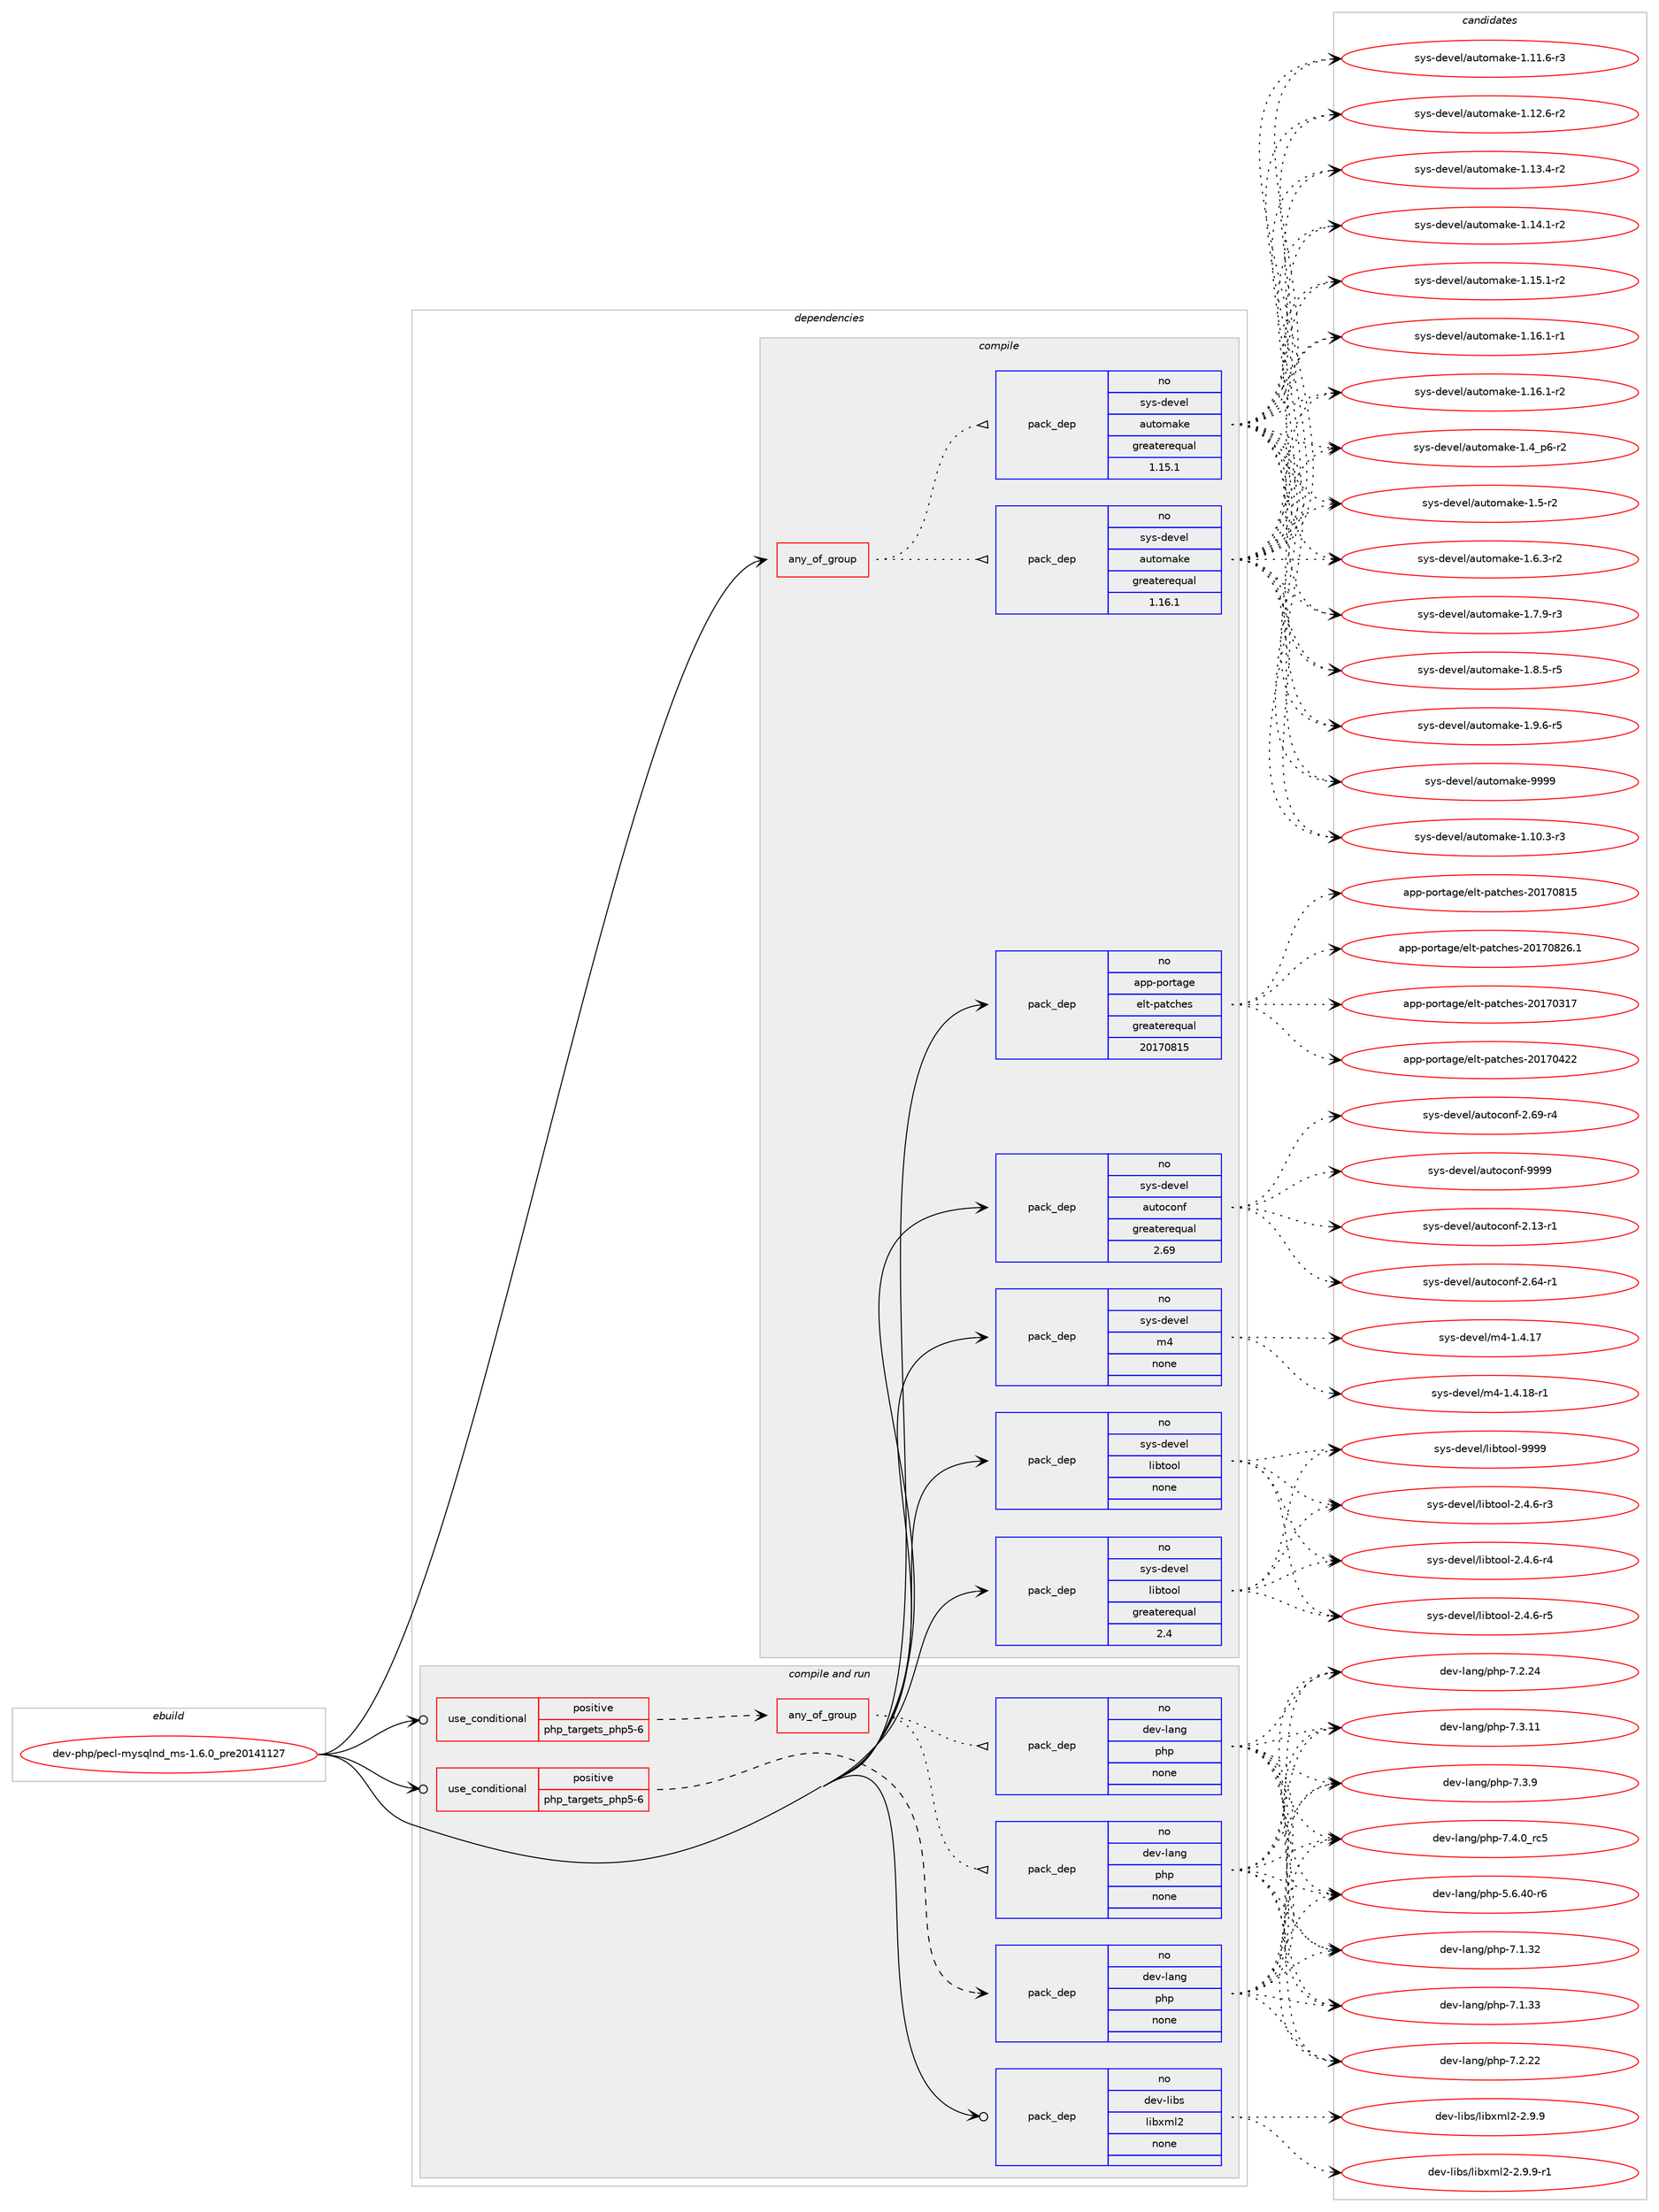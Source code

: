 digraph prolog {

# *************
# Graph options
# *************

newrank=true;
concentrate=true;
compound=true;
graph [rankdir=LR,fontname=Helvetica,fontsize=10,ranksep=1.5];#, ranksep=2.5, nodesep=0.2];
edge  [arrowhead=vee];
node  [fontname=Helvetica,fontsize=10];

# **********
# The ebuild
# **********

subgraph cluster_leftcol {
color=gray;
rank=same;
label=<<i>ebuild</i>>;
id [label="dev-php/pecl-mysqlnd_ms-1.6.0_pre20141127", color=red, width=4, href="../dev-php/pecl-mysqlnd_ms-1.6.0_pre20141127.svg"];
}

# ****************
# The dependencies
# ****************

subgraph cluster_midcol {
color=gray;
label=<<i>dependencies</i>>;
subgraph cluster_compile {
fillcolor="#eeeeee";
style=filled;
label=<<i>compile</i>>;
subgraph any11352 {
dependency590613 [label=<<TABLE BORDER="0" CELLBORDER="1" CELLSPACING="0" CELLPADDING="4"><TR><TD CELLPADDING="10">any_of_group</TD></TR></TABLE>>, shape=none, color=red];subgraph pack443832 {
dependency590614 [label=<<TABLE BORDER="0" CELLBORDER="1" CELLSPACING="0" CELLPADDING="4" WIDTH="220"><TR><TD ROWSPAN="6" CELLPADDING="30">pack_dep</TD></TR><TR><TD WIDTH="110">no</TD></TR><TR><TD>sys-devel</TD></TR><TR><TD>automake</TD></TR><TR><TD>greaterequal</TD></TR><TR><TD>1.16.1</TD></TR></TABLE>>, shape=none, color=blue];
}
dependency590613:e -> dependency590614:w [weight=20,style="dotted",arrowhead="oinv"];
subgraph pack443833 {
dependency590615 [label=<<TABLE BORDER="0" CELLBORDER="1" CELLSPACING="0" CELLPADDING="4" WIDTH="220"><TR><TD ROWSPAN="6" CELLPADDING="30">pack_dep</TD></TR><TR><TD WIDTH="110">no</TD></TR><TR><TD>sys-devel</TD></TR><TR><TD>automake</TD></TR><TR><TD>greaterequal</TD></TR><TR><TD>1.15.1</TD></TR></TABLE>>, shape=none, color=blue];
}
dependency590613:e -> dependency590615:w [weight=20,style="dotted",arrowhead="oinv"];
}
id:e -> dependency590613:w [weight=20,style="solid",arrowhead="vee"];
subgraph pack443834 {
dependency590616 [label=<<TABLE BORDER="0" CELLBORDER="1" CELLSPACING="0" CELLPADDING="4" WIDTH="220"><TR><TD ROWSPAN="6" CELLPADDING="30">pack_dep</TD></TR><TR><TD WIDTH="110">no</TD></TR><TR><TD>app-portage</TD></TR><TR><TD>elt-patches</TD></TR><TR><TD>greaterequal</TD></TR><TR><TD>20170815</TD></TR></TABLE>>, shape=none, color=blue];
}
id:e -> dependency590616:w [weight=20,style="solid",arrowhead="vee"];
subgraph pack443835 {
dependency590617 [label=<<TABLE BORDER="0" CELLBORDER="1" CELLSPACING="0" CELLPADDING="4" WIDTH="220"><TR><TD ROWSPAN="6" CELLPADDING="30">pack_dep</TD></TR><TR><TD WIDTH="110">no</TD></TR><TR><TD>sys-devel</TD></TR><TR><TD>autoconf</TD></TR><TR><TD>greaterequal</TD></TR><TR><TD>2.69</TD></TR></TABLE>>, shape=none, color=blue];
}
id:e -> dependency590617:w [weight=20,style="solid",arrowhead="vee"];
subgraph pack443836 {
dependency590618 [label=<<TABLE BORDER="0" CELLBORDER="1" CELLSPACING="0" CELLPADDING="4" WIDTH="220"><TR><TD ROWSPAN="6" CELLPADDING="30">pack_dep</TD></TR><TR><TD WIDTH="110">no</TD></TR><TR><TD>sys-devel</TD></TR><TR><TD>libtool</TD></TR><TR><TD>greaterequal</TD></TR><TR><TD>2.4</TD></TR></TABLE>>, shape=none, color=blue];
}
id:e -> dependency590618:w [weight=20,style="solid",arrowhead="vee"];
subgraph pack443837 {
dependency590619 [label=<<TABLE BORDER="0" CELLBORDER="1" CELLSPACING="0" CELLPADDING="4" WIDTH="220"><TR><TD ROWSPAN="6" CELLPADDING="30">pack_dep</TD></TR><TR><TD WIDTH="110">no</TD></TR><TR><TD>sys-devel</TD></TR><TR><TD>libtool</TD></TR><TR><TD>none</TD></TR><TR><TD></TD></TR></TABLE>>, shape=none, color=blue];
}
id:e -> dependency590619:w [weight=20,style="solid",arrowhead="vee"];
subgraph pack443838 {
dependency590620 [label=<<TABLE BORDER="0" CELLBORDER="1" CELLSPACING="0" CELLPADDING="4" WIDTH="220"><TR><TD ROWSPAN="6" CELLPADDING="30">pack_dep</TD></TR><TR><TD WIDTH="110">no</TD></TR><TR><TD>sys-devel</TD></TR><TR><TD>m4</TD></TR><TR><TD>none</TD></TR><TR><TD></TD></TR></TABLE>>, shape=none, color=blue];
}
id:e -> dependency590620:w [weight=20,style="solid",arrowhead="vee"];
}
subgraph cluster_compileandrun {
fillcolor="#eeeeee";
style=filled;
label=<<i>compile and run</i>>;
subgraph cond135064 {
dependency590621 [label=<<TABLE BORDER="0" CELLBORDER="1" CELLSPACING="0" CELLPADDING="4"><TR><TD ROWSPAN="3" CELLPADDING="10">use_conditional</TD></TR><TR><TD>positive</TD></TR><TR><TD>php_targets_php5-6</TD></TR></TABLE>>, shape=none, color=red];
subgraph any11353 {
dependency590622 [label=<<TABLE BORDER="0" CELLBORDER="1" CELLSPACING="0" CELLPADDING="4"><TR><TD CELLPADDING="10">any_of_group</TD></TR></TABLE>>, shape=none, color=red];subgraph pack443839 {
dependency590623 [label=<<TABLE BORDER="0" CELLBORDER="1" CELLSPACING="0" CELLPADDING="4" WIDTH="220"><TR><TD ROWSPAN="6" CELLPADDING="30">pack_dep</TD></TR><TR><TD WIDTH="110">no</TD></TR><TR><TD>dev-lang</TD></TR><TR><TD>php</TD></TR><TR><TD>none</TD></TR><TR><TD></TD></TR></TABLE>>, shape=none, color=blue];
}
dependency590622:e -> dependency590623:w [weight=20,style="dotted",arrowhead="oinv"];
subgraph pack443840 {
dependency590624 [label=<<TABLE BORDER="0" CELLBORDER="1" CELLSPACING="0" CELLPADDING="4" WIDTH="220"><TR><TD ROWSPAN="6" CELLPADDING="30">pack_dep</TD></TR><TR><TD WIDTH="110">no</TD></TR><TR><TD>dev-lang</TD></TR><TR><TD>php</TD></TR><TR><TD>none</TD></TR><TR><TD></TD></TR></TABLE>>, shape=none, color=blue];
}
dependency590622:e -> dependency590624:w [weight=20,style="dotted",arrowhead="oinv"];
}
dependency590621:e -> dependency590622:w [weight=20,style="dashed",arrowhead="vee"];
}
id:e -> dependency590621:w [weight=20,style="solid",arrowhead="odotvee"];
subgraph cond135065 {
dependency590625 [label=<<TABLE BORDER="0" CELLBORDER="1" CELLSPACING="0" CELLPADDING="4"><TR><TD ROWSPAN="3" CELLPADDING="10">use_conditional</TD></TR><TR><TD>positive</TD></TR><TR><TD>php_targets_php5-6</TD></TR></TABLE>>, shape=none, color=red];
subgraph pack443841 {
dependency590626 [label=<<TABLE BORDER="0" CELLBORDER="1" CELLSPACING="0" CELLPADDING="4" WIDTH="220"><TR><TD ROWSPAN="6" CELLPADDING="30">pack_dep</TD></TR><TR><TD WIDTH="110">no</TD></TR><TR><TD>dev-lang</TD></TR><TR><TD>php</TD></TR><TR><TD>none</TD></TR><TR><TD></TD></TR></TABLE>>, shape=none, color=blue];
}
dependency590625:e -> dependency590626:w [weight=20,style="dashed",arrowhead="vee"];
}
id:e -> dependency590625:w [weight=20,style="solid",arrowhead="odotvee"];
subgraph pack443842 {
dependency590627 [label=<<TABLE BORDER="0" CELLBORDER="1" CELLSPACING="0" CELLPADDING="4" WIDTH="220"><TR><TD ROWSPAN="6" CELLPADDING="30">pack_dep</TD></TR><TR><TD WIDTH="110">no</TD></TR><TR><TD>dev-libs</TD></TR><TR><TD>libxml2</TD></TR><TR><TD>none</TD></TR><TR><TD></TD></TR></TABLE>>, shape=none, color=blue];
}
id:e -> dependency590627:w [weight=20,style="solid",arrowhead="odotvee"];
}
subgraph cluster_run {
fillcolor="#eeeeee";
style=filled;
label=<<i>run</i>>;
}
}

# **************
# The candidates
# **************

subgraph cluster_choices {
rank=same;
color=gray;
label=<<i>candidates</i>>;

subgraph choice443832 {
color=black;
nodesep=1;
choice11512111545100101118101108479711711611110997107101454946494846514511451 [label="sys-devel/automake-1.10.3-r3", color=red, width=4,href="../sys-devel/automake-1.10.3-r3.svg"];
choice11512111545100101118101108479711711611110997107101454946494946544511451 [label="sys-devel/automake-1.11.6-r3", color=red, width=4,href="../sys-devel/automake-1.11.6-r3.svg"];
choice11512111545100101118101108479711711611110997107101454946495046544511450 [label="sys-devel/automake-1.12.6-r2", color=red, width=4,href="../sys-devel/automake-1.12.6-r2.svg"];
choice11512111545100101118101108479711711611110997107101454946495146524511450 [label="sys-devel/automake-1.13.4-r2", color=red, width=4,href="../sys-devel/automake-1.13.4-r2.svg"];
choice11512111545100101118101108479711711611110997107101454946495246494511450 [label="sys-devel/automake-1.14.1-r2", color=red, width=4,href="../sys-devel/automake-1.14.1-r2.svg"];
choice11512111545100101118101108479711711611110997107101454946495346494511450 [label="sys-devel/automake-1.15.1-r2", color=red, width=4,href="../sys-devel/automake-1.15.1-r2.svg"];
choice11512111545100101118101108479711711611110997107101454946495446494511449 [label="sys-devel/automake-1.16.1-r1", color=red, width=4,href="../sys-devel/automake-1.16.1-r1.svg"];
choice11512111545100101118101108479711711611110997107101454946495446494511450 [label="sys-devel/automake-1.16.1-r2", color=red, width=4,href="../sys-devel/automake-1.16.1-r2.svg"];
choice115121115451001011181011084797117116111109971071014549465295112544511450 [label="sys-devel/automake-1.4_p6-r2", color=red, width=4,href="../sys-devel/automake-1.4_p6-r2.svg"];
choice11512111545100101118101108479711711611110997107101454946534511450 [label="sys-devel/automake-1.5-r2", color=red, width=4,href="../sys-devel/automake-1.5-r2.svg"];
choice115121115451001011181011084797117116111109971071014549465446514511450 [label="sys-devel/automake-1.6.3-r2", color=red, width=4,href="../sys-devel/automake-1.6.3-r2.svg"];
choice115121115451001011181011084797117116111109971071014549465546574511451 [label="sys-devel/automake-1.7.9-r3", color=red, width=4,href="../sys-devel/automake-1.7.9-r3.svg"];
choice115121115451001011181011084797117116111109971071014549465646534511453 [label="sys-devel/automake-1.8.5-r5", color=red, width=4,href="../sys-devel/automake-1.8.5-r5.svg"];
choice115121115451001011181011084797117116111109971071014549465746544511453 [label="sys-devel/automake-1.9.6-r5", color=red, width=4,href="../sys-devel/automake-1.9.6-r5.svg"];
choice115121115451001011181011084797117116111109971071014557575757 [label="sys-devel/automake-9999", color=red, width=4,href="../sys-devel/automake-9999.svg"];
dependency590614:e -> choice11512111545100101118101108479711711611110997107101454946494846514511451:w [style=dotted,weight="100"];
dependency590614:e -> choice11512111545100101118101108479711711611110997107101454946494946544511451:w [style=dotted,weight="100"];
dependency590614:e -> choice11512111545100101118101108479711711611110997107101454946495046544511450:w [style=dotted,weight="100"];
dependency590614:e -> choice11512111545100101118101108479711711611110997107101454946495146524511450:w [style=dotted,weight="100"];
dependency590614:e -> choice11512111545100101118101108479711711611110997107101454946495246494511450:w [style=dotted,weight="100"];
dependency590614:e -> choice11512111545100101118101108479711711611110997107101454946495346494511450:w [style=dotted,weight="100"];
dependency590614:e -> choice11512111545100101118101108479711711611110997107101454946495446494511449:w [style=dotted,weight="100"];
dependency590614:e -> choice11512111545100101118101108479711711611110997107101454946495446494511450:w [style=dotted,weight="100"];
dependency590614:e -> choice115121115451001011181011084797117116111109971071014549465295112544511450:w [style=dotted,weight="100"];
dependency590614:e -> choice11512111545100101118101108479711711611110997107101454946534511450:w [style=dotted,weight="100"];
dependency590614:e -> choice115121115451001011181011084797117116111109971071014549465446514511450:w [style=dotted,weight="100"];
dependency590614:e -> choice115121115451001011181011084797117116111109971071014549465546574511451:w [style=dotted,weight="100"];
dependency590614:e -> choice115121115451001011181011084797117116111109971071014549465646534511453:w [style=dotted,weight="100"];
dependency590614:e -> choice115121115451001011181011084797117116111109971071014549465746544511453:w [style=dotted,weight="100"];
dependency590614:e -> choice115121115451001011181011084797117116111109971071014557575757:w [style=dotted,weight="100"];
}
subgraph choice443833 {
color=black;
nodesep=1;
choice11512111545100101118101108479711711611110997107101454946494846514511451 [label="sys-devel/automake-1.10.3-r3", color=red, width=4,href="../sys-devel/automake-1.10.3-r3.svg"];
choice11512111545100101118101108479711711611110997107101454946494946544511451 [label="sys-devel/automake-1.11.6-r3", color=red, width=4,href="../sys-devel/automake-1.11.6-r3.svg"];
choice11512111545100101118101108479711711611110997107101454946495046544511450 [label="sys-devel/automake-1.12.6-r2", color=red, width=4,href="../sys-devel/automake-1.12.6-r2.svg"];
choice11512111545100101118101108479711711611110997107101454946495146524511450 [label="sys-devel/automake-1.13.4-r2", color=red, width=4,href="../sys-devel/automake-1.13.4-r2.svg"];
choice11512111545100101118101108479711711611110997107101454946495246494511450 [label="sys-devel/automake-1.14.1-r2", color=red, width=4,href="../sys-devel/automake-1.14.1-r2.svg"];
choice11512111545100101118101108479711711611110997107101454946495346494511450 [label="sys-devel/automake-1.15.1-r2", color=red, width=4,href="../sys-devel/automake-1.15.1-r2.svg"];
choice11512111545100101118101108479711711611110997107101454946495446494511449 [label="sys-devel/automake-1.16.1-r1", color=red, width=4,href="../sys-devel/automake-1.16.1-r1.svg"];
choice11512111545100101118101108479711711611110997107101454946495446494511450 [label="sys-devel/automake-1.16.1-r2", color=red, width=4,href="../sys-devel/automake-1.16.1-r2.svg"];
choice115121115451001011181011084797117116111109971071014549465295112544511450 [label="sys-devel/automake-1.4_p6-r2", color=red, width=4,href="../sys-devel/automake-1.4_p6-r2.svg"];
choice11512111545100101118101108479711711611110997107101454946534511450 [label="sys-devel/automake-1.5-r2", color=red, width=4,href="../sys-devel/automake-1.5-r2.svg"];
choice115121115451001011181011084797117116111109971071014549465446514511450 [label="sys-devel/automake-1.6.3-r2", color=red, width=4,href="../sys-devel/automake-1.6.3-r2.svg"];
choice115121115451001011181011084797117116111109971071014549465546574511451 [label="sys-devel/automake-1.7.9-r3", color=red, width=4,href="../sys-devel/automake-1.7.9-r3.svg"];
choice115121115451001011181011084797117116111109971071014549465646534511453 [label="sys-devel/automake-1.8.5-r5", color=red, width=4,href="../sys-devel/automake-1.8.5-r5.svg"];
choice115121115451001011181011084797117116111109971071014549465746544511453 [label="sys-devel/automake-1.9.6-r5", color=red, width=4,href="../sys-devel/automake-1.9.6-r5.svg"];
choice115121115451001011181011084797117116111109971071014557575757 [label="sys-devel/automake-9999", color=red, width=4,href="../sys-devel/automake-9999.svg"];
dependency590615:e -> choice11512111545100101118101108479711711611110997107101454946494846514511451:w [style=dotted,weight="100"];
dependency590615:e -> choice11512111545100101118101108479711711611110997107101454946494946544511451:w [style=dotted,weight="100"];
dependency590615:e -> choice11512111545100101118101108479711711611110997107101454946495046544511450:w [style=dotted,weight="100"];
dependency590615:e -> choice11512111545100101118101108479711711611110997107101454946495146524511450:w [style=dotted,weight="100"];
dependency590615:e -> choice11512111545100101118101108479711711611110997107101454946495246494511450:w [style=dotted,weight="100"];
dependency590615:e -> choice11512111545100101118101108479711711611110997107101454946495346494511450:w [style=dotted,weight="100"];
dependency590615:e -> choice11512111545100101118101108479711711611110997107101454946495446494511449:w [style=dotted,weight="100"];
dependency590615:e -> choice11512111545100101118101108479711711611110997107101454946495446494511450:w [style=dotted,weight="100"];
dependency590615:e -> choice115121115451001011181011084797117116111109971071014549465295112544511450:w [style=dotted,weight="100"];
dependency590615:e -> choice11512111545100101118101108479711711611110997107101454946534511450:w [style=dotted,weight="100"];
dependency590615:e -> choice115121115451001011181011084797117116111109971071014549465446514511450:w [style=dotted,weight="100"];
dependency590615:e -> choice115121115451001011181011084797117116111109971071014549465546574511451:w [style=dotted,weight="100"];
dependency590615:e -> choice115121115451001011181011084797117116111109971071014549465646534511453:w [style=dotted,weight="100"];
dependency590615:e -> choice115121115451001011181011084797117116111109971071014549465746544511453:w [style=dotted,weight="100"];
dependency590615:e -> choice115121115451001011181011084797117116111109971071014557575757:w [style=dotted,weight="100"];
}
subgraph choice443834 {
color=black;
nodesep=1;
choice97112112451121111141169710310147101108116451129711699104101115455048495548514955 [label="app-portage/elt-patches-20170317", color=red, width=4,href="../app-portage/elt-patches-20170317.svg"];
choice97112112451121111141169710310147101108116451129711699104101115455048495548525050 [label="app-portage/elt-patches-20170422", color=red, width=4,href="../app-portage/elt-patches-20170422.svg"];
choice97112112451121111141169710310147101108116451129711699104101115455048495548564953 [label="app-portage/elt-patches-20170815", color=red, width=4,href="../app-portage/elt-patches-20170815.svg"];
choice971121124511211111411697103101471011081164511297116991041011154550484955485650544649 [label="app-portage/elt-patches-20170826.1", color=red, width=4,href="../app-portage/elt-patches-20170826.1.svg"];
dependency590616:e -> choice97112112451121111141169710310147101108116451129711699104101115455048495548514955:w [style=dotted,weight="100"];
dependency590616:e -> choice97112112451121111141169710310147101108116451129711699104101115455048495548525050:w [style=dotted,weight="100"];
dependency590616:e -> choice97112112451121111141169710310147101108116451129711699104101115455048495548564953:w [style=dotted,weight="100"];
dependency590616:e -> choice971121124511211111411697103101471011081164511297116991041011154550484955485650544649:w [style=dotted,weight="100"];
}
subgraph choice443835 {
color=black;
nodesep=1;
choice1151211154510010111810110847971171161119911111010245504649514511449 [label="sys-devel/autoconf-2.13-r1", color=red, width=4,href="../sys-devel/autoconf-2.13-r1.svg"];
choice1151211154510010111810110847971171161119911111010245504654524511449 [label="sys-devel/autoconf-2.64-r1", color=red, width=4,href="../sys-devel/autoconf-2.64-r1.svg"];
choice1151211154510010111810110847971171161119911111010245504654574511452 [label="sys-devel/autoconf-2.69-r4", color=red, width=4,href="../sys-devel/autoconf-2.69-r4.svg"];
choice115121115451001011181011084797117116111991111101024557575757 [label="sys-devel/autoconf-9999", color=red, width=4,href="../sys-devel/autoconf-9999.svg"];
dependency590617:e -> choice1151211154510010111810110847971171161119911111010245504649514511449:w [style=dotted,weight="100"];
dependency590617:e -> choice1151211154510010111810110847971171161119911111010245504654524511449:w [style=dotted,weight="100"];
dependency590617:e -> choice1151211154510010111810110847971171161119911111010245504654574511452:w [style=dotted,weight="100"];
dependency590617:e -> choice115121115451001011181011084797117116111991111101024557575757:w [style=dotted,weight="100"];
}
subgraph choice443836 {
color=black;
nodesep=1;
choice1151211154510010111810110847108105981161111111084550465246544511451 [label="sys-devel/libtool-2.4.6-r3", color=red, width=4,href="../sys-devel/libtool-2.4.6-r3.svg"];
choice1151211154510010111810110847108105981161111111084550465246544511452 [label="sys-devel/libtool-2.4.6-r4", color=red, width=4,href="../sys-devel/libtool-2.4.6-r4.svg"];
choice1151211154510010111810110847108105981161111111084550465246544511453 [label="sys-devel/libtool-2.4.6-r5", color=red, width=4,href="../sys-devel/libtool-2.4.6-r5.svg"];
choice1151211154510010111810110847108105981161111111084557575757 [label="sys-devel/libtool-9999", color=red, width=4,href="../sys-devel/libtool-9999.svg"];
dependency590618:e -> choice1151211154510010111810110847108105981161111111084550465246544511451:w [style=dotted,weight="100"];
dependency590618:e -> choice1151211154510010111810110847108105981161111111084550465246544511452:w [style=dotted,weight="100"];
dependency590618:e -> choice1151211154510010111810110847108105981161111111084550465246544511453:w [style=dotted,weight="100"];
dependency590618:e -> choice1151211154510010111810110847108105981161111111084557575757:w [style=dotted,weight="100"];
}
subgraph choice443837 {
color=black;
nodesep=1;
choice1151211154510010111810110847108105981161111111084550465246544511451 [label="sys-devel/libtool-2.4.6-r3", color=red, width=4,href="../sys-devel/libtool-2.4.6-r3.svg"];
choice1151211154510010111810110847108105981161111111084550465246544511452 [label="sys-devel/libtool-2.4.6-r4", color=red, width=4,href="../sys-devel/libtool-2.4.6-r4.svg"];
choice1151211154510010111810110847108105981161111111084550465246544511453 [label="sys-devel/libtool-2.4.6-r5", color=red, width=4,href="../sys-devel/libtool-2.4.6-r5.svg"];
choice1151211154510010111810110847108105981161111111084557575757 [label="sys-devel/libtool-9999", color=red, width=4,href="../sys-devel/libtool-9999.svg"];
dependency590619:e -> choice1151211154510010111810110847108105981161111111084550465246544511451:w [style=dotted,weight="100"];
dependency590619:e -> choice1151211154510010111810110847108105981161111111084550465246544511452:w [style=dotted,weight="100"];
dependency590619:e -> choice1151211154510010111810110847108105981161111111084550465246544511453:w [style=dotted,weight="100"];
dependency590619:e -> choice1151211154510010111810110847108105981161111111084557575757:w [style=dotted,weight="100"];
}
subgraph choice443838 {
color=black;
nodesep=1;
choice11512111545100101118101108471095245494652464955 [label="sys-devel/m4-1.4.17", color=red, width=4,href="../sys-devel/m4-1.4.17.svg"];
choice115121115451001011181011084710952454946524649564511449 [label="sys-devel/m4-1.4.18-r1", color=red, width=4,href="../sys-devel/m4-1.4.18-r1.svg"];
dependency590620:e -> choice11512111545100101118101108471095245494652464955:w [style=dotted,weight="100"];
dependency590620:e -> choice115121115451001011181011084710952454946524649564511449:w [style=dotted,weight="100"];
}
subgraph choice443839 {
color=black;
nodesep=1;
choice100101118451089711010347112104112455346544652484511454 [label="dev-lang/php-5.6.40-r6", color=red, width=4,href="../dev-lang/php-5.6.40-r6.svg"];
choice10010111845108971101034711210411245554649465150 [label="dev-lang/php-7.1.32", color=red, width=4,href="../dev-lang/php-7.1.32.svg"];
choice10010111845108971101034711210411245554649465151 [label="dev-lang/php-7.1.33", color=red, width=4,href="../dev-lang/php-7.1.33.svg"];
choice10010111845108971101034711210411245554650465050 [label="dev-lang/php-7.2.22", color=red, width=4,href="../dev-lang/php-7.2.22.svg"];
choice10010111845108971101034711210411245554650465052 [label="dev-lang/php-7.2.24", color=red, width=4,href="../dev-lang/php-7.2.24.svg"];
choice10010111845108971101034711210411245554651464949 [label="dev-lang/php-7.3.11", color=red, width=4,href="../dev-lang/php-7.3.11.svg"];
choice100101118451089711010347112104112455546514657 [label="dev-lang/php-7.3.9", color=red, width=4,href="../dev-lang/php-7.3.9.svg"];
choice100101118451089711010347112104112455546524648951149953 [label="dev-lang/php-7.4.0_rc5", color=red, width=4,href="../dev-lang/php-7.4.0_rc5.svg"];
dependency590623:e -> choice100101118451089711010347112104112455346544652484511454:w [style=dotted,weight="100"];
dependency590623:e -> choice10010111845108971101034711210411245554649465150:w [style=dotted,weight="100"];
dependency590623:e -> choice10010111845108971101034711210411245554649465151:w [style=dotted,weight="100"];
dependency590623:e -> choice10010111845108971101034711210411245554650465050:w [style=dotted,weight="100"];
dependency590623:e -> choice10010111845108971101034711210411245554650465052:w [style=dotted,weight="100"];
dependency590623:e -> choice10010111845108971101034711210411245554651464949:w [style=dotted,weight="100"];
dependency590623:e -> choice100101118451089711010347112104112455546514657:w [style=dotted,weight="100"];
dependency590623:e -> choice100101118451089711010347112104112455546524648951149953:w [style=dotted,weight="100"];
}
subgraph choice443840 {
color=black;
nodesep=1;
choice100101118451089711010347112104112455346544652484511454 [label="dev-lang/php-5.6.40-r6", color=red, width=4,href="../dev-lang/php-5.6.40-r6.svg"];
choice10010111845108971101034711210411245554649465150 [label="dev-lang/php-7.1.32", color=red, width=4,href="../dev-lang/php-7.1.32.svg"];
choice10010111845108971101034711210411245554649465151 [label="dev-lang/php-7.1.33", color=red, width=4,href="../dev-lang/php-7.1.33.svg"];
choice10010111845108971101034711210411245554650465050 [label="dev-lang/php-7.2.22", color=red, width=4,href="../dev-lang/php-7.2.22.svg"];
choice10010111845108971101034711210411245554650465052 [label="dev-lang/php-7.2.24", color=red, width=4,href="../dev-lang/php-7.2.24.svg"];
choice10010111845108971101034711210411245554651464949 [label="dev-lang/php-7.3.11", color=red, width=4,href="../dev-lang/php-7.3.11.svg"];
choice100101118451089711010347112104112455546514657 [label="dev-lang/php-7.3.9", color=red, width=4,href="../dev-lang/php-7.3.9.svg"];
choice100101118451089711010347112104112455546524648951149953 [label="dev-lang/php-7.4.0_rc5", color=red, width=4,href="../dev-lang/php-7.4.0_rc5.svg"];
dependency590624:e -> choice100101118451089711010347112104112455346544652484511454:w [style=dotted,weight="100"];
dependency590624:e -> choice10010111845108971101034711210411245554649465150:w [style=dotted,weight="100"];
dependency590624:e -> choice10010111845108971101034711210411245554649465151:w [style=dotted,weight="100"];
dependency590624:e -> choice10010111845108971101034711210411245554650465050:w [style=dotted,weight="100"];
dependency590624:e -> choice10010111845108971101034711210411245554650465052:w [style=dotted,weight="100"];
dependency590624:e -> choice10010111845108971101034711210411245554651464949:w [style=dotted,weight="100"];
dependency590624:e -> choice100101118451089711010347112104112455546514657:w [style=dotted,weight="100"];
dependency590624:e -> choice100101118451089711010347112104112455546524648951149953:w [style=dotted,weight="100"];
}
subgraph choice443841 {
color=black;
nodesep=1;
choice100101118451089711010347112104112455346544652484511454 [label="dev-lang/php-5.6.40-r6", color=red, width=4,href="../dev-lang/php-5.6.40-r6.svg"];
choice10010111845108971101034711210411245554649465150 [label="dev-lang/php-7.1.32", color=red, width=4,href="../dev-lang/php-7.1.32.svg"];
choice10010111845108971101034711210411245554649465151 [label="dev-lang/php-7.1.33", color=red, width=4,href="../dev-lang/php-7.1.33.svg"];
choice10010111845108971101034711210411245554650465050 [label="dev-lang/php-7.2.22", color=red, width=4,href="../dev-lang/php-7.2.22.svg"];
choice10010111845108971101034711210411245554650465052 [label="dev-lang/php-7.2.24", color=red, width=4,href="../dev-lang/php-7.2.24.svg"];
choice10010111845108971101034711210411245554651464949 [label="dev-lang/php-7.3.11", color=red, width=4,href="../dev-lang/php-7.3.11.svg"];
choice100101118451089711010347112104112455546514657 [label="dev-lang/php-7.3.9", color=red, width=4,href="../dev-lang/php-7.3.9.svg"];
choice100101118451089711010347112104112455546524648951149953 [label="dev-lang/php-7.4.0_rc5", color=red, width=4,href="../dev-lang/php-7.4.0_rc5.svg"];
dependency590626:e -> choice100101118451089711010347112104112455346544652484511454:w [style=dotted,weight="100"];
dependency590626:e -> choice10010111845108971101034711210411245554649465150:w [style=dotted,weight="100"];
dependency590626:e -> choice10010111845108971101034711210411245554649465151:w [style=dotted,weight="100"];
dependency590626:e -> choice10010111845108971101034711210411245554650465050:w [style=dotted,weight="100"];
dependency590626:e -> choice10010111845108971101034711210411245554650465052:w [style=dotted,weight="100"];
dependency590626:e -> choice10010111845108971101034711210411245554651464949:w [style=dotted,weight="100"];
dependency590626:e -> choice100101118451089711010347112104112455546514657:w [style=dotted,weight="100"];
dependency590626:e -> choice100101118451089711010347112104112455546524648951149953:w [style=dotted,weight="100"];
}
subgraph choice443842 {
color=black;
nodesep=1;
choice1001011184510810598115471081059812010910850455046574657 [label="dev-libs/libxml2-2.9.9", color=red, width=4,href="../dev-libs/libxml2-2.9.9.svg"];
choice10010111845108105981154710810598120109108504550465746574511449 [label="dev-libs/libxml2-2.9.9-r1", color=red, width=4,href="../dev-libs/libxml2-2.9.9-r1.svg"];
dependency590627:e -> choice1001011184510810598115471081059812010910850455046574657:w [style=dotted,weight="100"];
dependency590627:e -> choice10010111845108105981154710810598120109108504550465746574511449:w [style=dotted,weight="100"];
}
}

}
